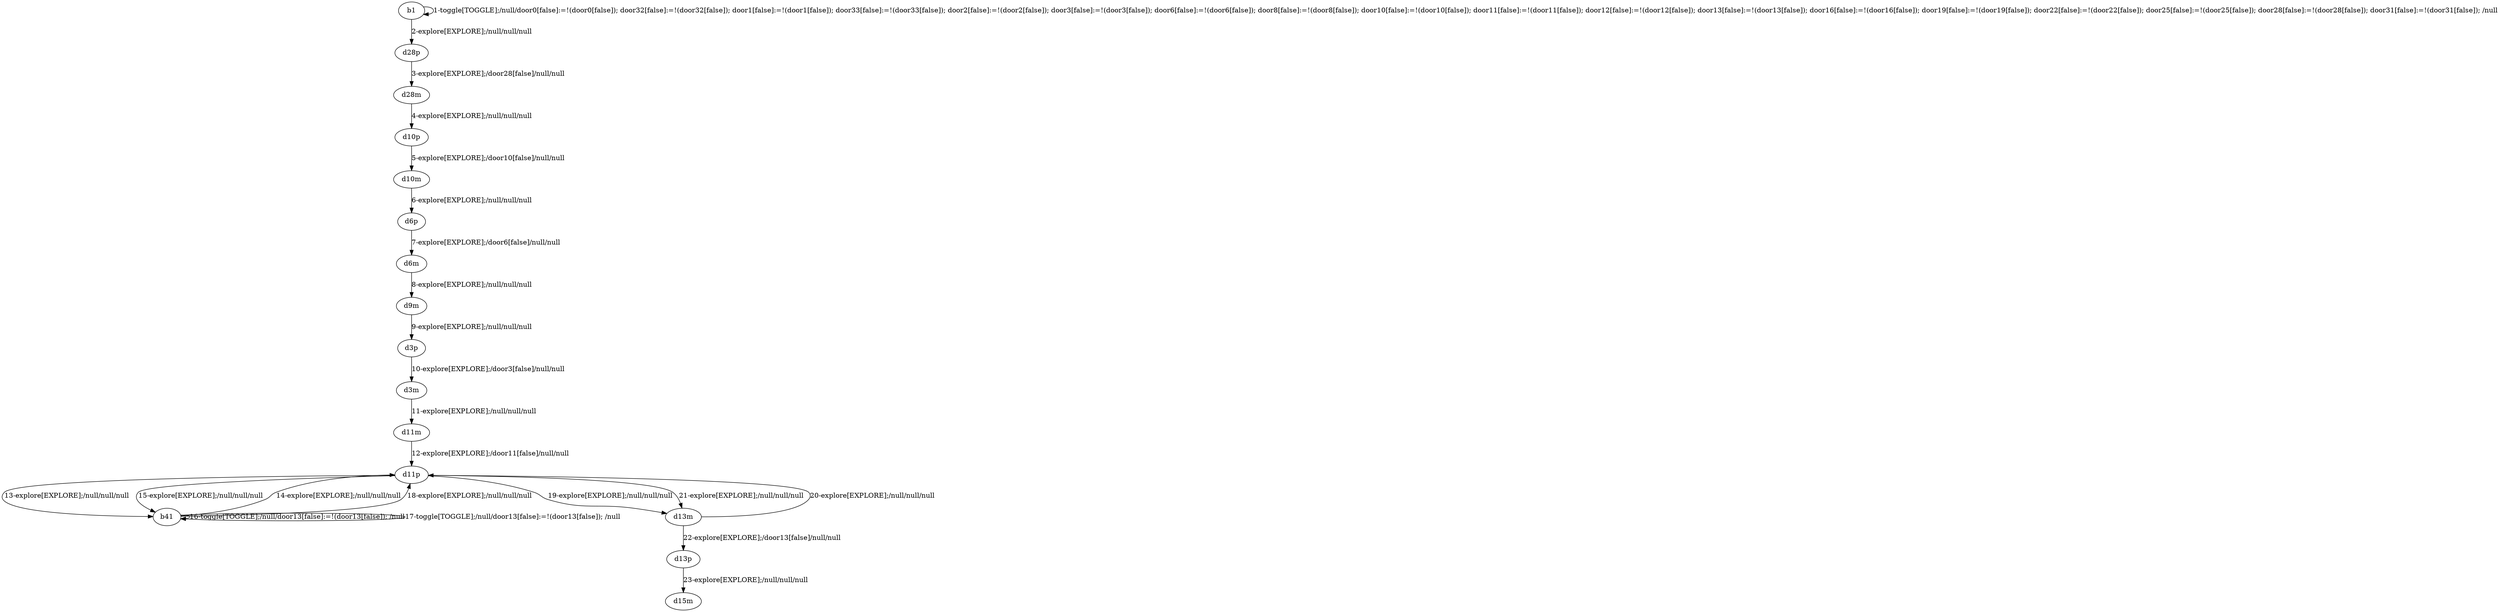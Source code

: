 # Total number of goals covered by this test: 2
# b41 --> b41
# b41 --> d11p

digraph g {
"b1" -> "b1" [label = "1-toggle[TOGGLE];/null/door0[false]:=!(door0[false]); door32[false]:=!(door32[false]); door1[false]:=!(door1[false]); door33[false]:=!(door33[false]); door2[false]:=!(door2[false]); door3[false]:=!(door3[false]); door6[false]:=!(door6[false]); door8[false]:=!(door8[false]); door10[false]:=!(door10[false]); door11[false]:=!(door11[false]); door12[false]:=!(door12[false]); door13[false]:=!(door13[false]); door16[false]:=!(door16[false]); door19[false]:=!(door19[false]); door22[false]:=!(door22[false]); door25[false]:=!(door25[false]); door28[false]:=!(door28[false]); door31[false]:=!(door31[false]); /null"];
"b1" -> "d28p" [label = "2-explore[EXPLORE];/null/null/null"];
"d28p" -> "d28m" [label = "3-explore[EXPLORE];/door28[false]/null/null"];
"d28m" -> "d10p" [label = "4-explore[EXPLORE];/null/null/null"];
"d10p" -> "d10m" [label = "5-explore[EXPLORE];/door10[false]/null/null"];
"d10m" -> "d6p" [label = "6-explore[EXPLORE];/null/null/null"];
"d6p" -> "d6m" [label = "7-explore[EXPLORE];/door6[false]/null/null"];
"d6m" -> "d9m" [label = "8-explore[EXPLORE];/null/null/null"];
"d9m" -> "d3p" [label = "9-explore[EXPLORE];/null/null/null"];
"d3p" -> "d3m" [label = "10-explore[EXPLORE];/door3[false]/null/null"];
"d3m" -> "d11m" [label = "11-explore[EXPLORE];/null/null/null"];
"d11m" -> "d11p" [label = "12-explore[EXPLORE];/door11[false]/null/null"];
"d11p" -> "b41" [label = "13-explore[EXPLORE];/null/null/null"];
"b41" -> "d11p" [label = "14-explore[EXPLORE];/null/null/null"];
"d11p" -> "b41" [label = "15-explore[EXPLORE];/null/null/null"];
"b41" -> "b41" [label = "16-toggle[TOGGLE];/null/door13[false]:=!(door13[false]); /null"];
"b41" -> "b41" [label = "17-toggle[TOGGLE];/null/door13[false]:=!(door13[false]); /null"];
"b41" -> "d11p" [label = "18-explore[EXPLORE];/null/null/null"];
"d11p" -> "d13m" [label = "19-explore[EXPLORE];/null/null/null"];
"d13m" -> "d11p" [label = "20-explore[EXPLORE];/null/null/null"];
"d11p" -> "d13m" [label = "21-explore[EXPLORE];/null/null/null"];
"d13m" -> "d13p" [label = "22-explore[EXPLORE];/door13[false]/null/null"];
"d13p" -> "d15m" [label = "23-explore[EXPLORE];/null/null/null"];
}